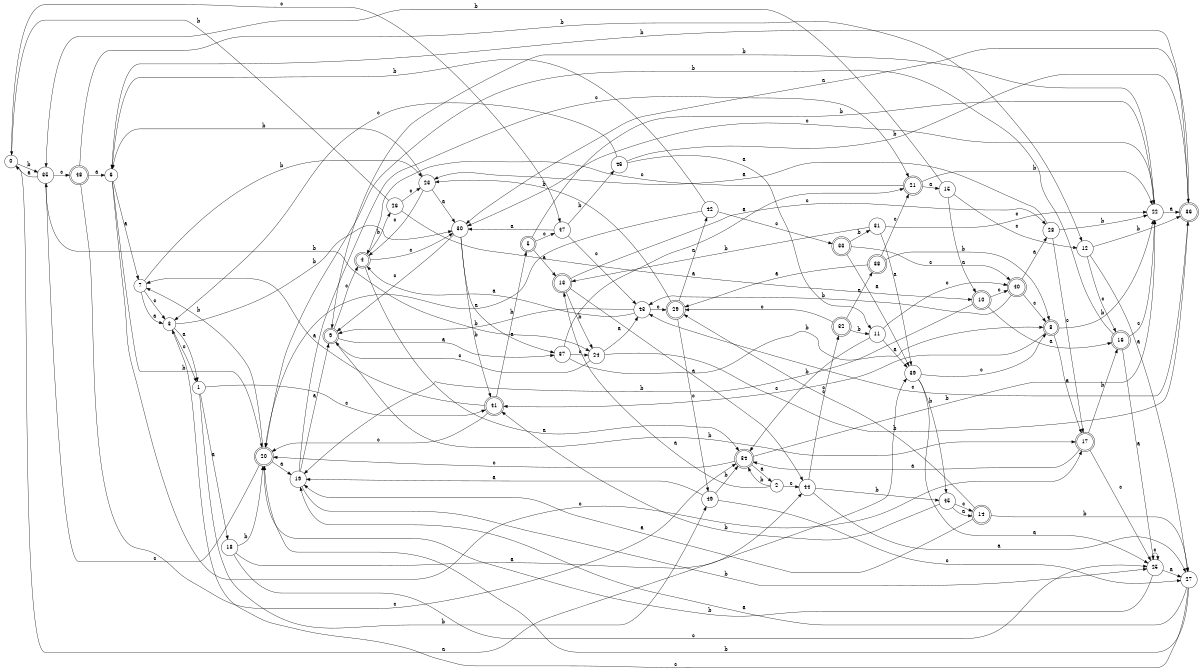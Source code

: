 digraph n40_2 {
__start0 [label="" shape="none"];

rankdir=LR;
size="8,5";

s0 [style="filled", color="black", fillcolor="white" shape="circle", label="0"];
s1 [style="filled", color="black", fillcolor="white" shape="circle", label="1"];
s2 [style="filled", color="black", fillcolor="white" shape="circle", label="2"];
s3 [style="filled", color="black", fillcolor="white" shape="circle", label="3"];
s4 [style="rounded,filled", color="black", fillcolor="white" shape="doublecircle", label="4"];
s5 [style="rounded,filled", color="black", fillcolor="white" shape="doublecircle", label="5"];
s6 [style="filled", color="black", fillcolor="white" shape="circle", label="6"];
s7 [style="filled", color="black", fillcolor="white" shape="circle", label="7"];
s8 [style="rounded,filled", color="black", fillcolor="white" shape="doublecircle", label="8"];
s9 [style="rounded,filled", color="black", fillcolor="white" shape="doublecircle", label="9"];
s10 [style="rounded,filled", color="black", fillcolor="white" shape="doublecircle", label="10"];
s11 [style="filled", color="black", fillcolor="white" shape="circle", label="11"];
s12 [style="filled", color="black", fillcolor="white" shape="circle", label="12"];
s13 [style="rounded,filled", color="black", fillcolor="white" shape="doublecircle", label="13"];
s14 [style="rounded,filled", color="black", fillcolor="white" shape="doublecircle", label="14"];
s15 [style="filled", color="black", fillcolor="white" shape="circle", label="15"];
s16 [style="rounded,filled", color="black", fillcolor="white" shape="doublecircle", label="16"];
s17 [style="rounded,filled", color="black", fillcolor="white" shape="doublecircle", label="17"];
s18 [style="filled", color="black", fillcolor="white" shape="circle", label="18"];
s19 [style="filled", color="black", fillcolor="white" shape="circle", label="19"];
s20 [style="rounded,filled", color="black", fillcolor="white" shape="doublecircle", label="20"];
s21 [style="rounded,filled", color="black", fillcolor="white" shape="doublecircle", label="21"];
s22 [style="filled", color="black", fillcolor="white" shape="circle", label="22"];
s23 [style="filled", color="black", fillcolor="white" shape="circle", label="23"];
s24 [style="filled", color="black", fillcolor="white" shape="circle", label="24"];
s25 [style="filled", color="black", fillcolor="white" shape="circle", label="25"];
s26 [style="filled", color="black", fillcolor="white" shape="circle", label="26"];
s27 [style="filled", color="black", fillcolor="white" shape="circle", label="27"];
s28 [style="filled", color="black", fillcolor="white" shape="circle", label="28"];
s29 [style="rounded,filled", color="black", fillcolor="white" shape="doublecircle", label="29"];
s30 [style="filled", color="black", fillcolor="white" shape="circle", label="30"];
s31 [style="filled", color="black", fillcolor="white" shape="circle", label="31"];
s32 [style="rounded,filled", color="black", fillcolor="white" shape="doublecircle", label="32"];
s33 [style="rounded,filled", color="black", fillcolor="white" shape="doublecircle", label="33"];
s34 [style="rounded,filled", color="black", fillcolor="white" shape="doublecircle", label="34"];
s35 [style="filled", color="black", fillcolor="white" shape="circle", label="35"];
s36 [style="rounded,filled", color="black", fillcolor="white" shape="doublecircle", label="36"];
s37 [style="filled", color="black", fillcolor="white" shape="circle", label="37"];
s38 [style="rounded,filled", color="black", fillcolor="white" shape="doublecircle", label="38"];
s39 [style="filled", color="black", fillcolor="white" shape="circle", label="39"];
s40 [style="rounded,filled", color="black", fillcolor="white" shape="doublecircle", label="40"];
s41 [style="rounded,filled", color="black", fillcolor="white" shape="doublecircle", label="41"];
s42 [style="filled", color="black", fillcolor="white" shape="circle", label="42"];
s43 [style="filled", color="black", fillcolor="white" shape="circle", label="43"];
s44 [style="filled", color="black", fillcolor="white" shape="circle", label="44"];
s45 [style="filled", color="black", fillcolor="white" shape="circle", label="45"];
s46 [style="filled", color="black", fillcolor="white" shape="circle", label="46"];
s47 [style="filled", color="black", fillcolor="white" shape="circle", label="47"];
s48 [style="rounded,filled", color="black", fillcolor="white" shape="doublecircle", label="48"];
s49 [style="filled", color="black", fillcolor="white" shape="circle", label="49"];
s0 -> s39 [label="a"];
s0 -> s35 [label="b"];
s0 -> s47 [label="c"];
s1 -> s18 [label="a"];
s1 -> s49 [label="b"];
s1 -> s41 [label="c"];
s2 -> s13 [label="a"];
s2 -> s34 [label="b"];
s2 -> s44 [label="c"];
s3 -> s1 [label="a"];
s3 -> s30 [label="b"];
s3 -> s1 [label="c"];
s4 -> s34 [label="a"];
s4 -> s26 [label="b"];
s4 -> s30 [label="c"];
s5 -> s13 [label="a"];
s5 -> s22 [label="b"];
s5 -> s47 [label="c"];
s6 -> s7 [label="a"];
s6 -> s20 [label="b"];
s6 -> s17 [label="c"];
s7 -> s3 [label="a"];
s7 -> s23 [label="b"];
s7 -> s3 [label="c"];
s8 -> s17 [label="a"];
s8 -> s22 [label="b"];
s8 -> s41 [label="c"];
s9 -> s37 [label="a"];
s9 -> s17 [label="b"];
s9 -> s4 [label="c"];
s10 -> s16 [label="a"];
s10 -> s19 [label="b"];
s10 -> s40 [label="c"];
s11 -> s39 [label="a"];
s11 -> s34 [label="b"];
s11 -> s40 [label="c"];
s12 -> s27 [label="a"];
s12 -> s36 [label="b"];
s12 -> s16 [label="c"];
s13 -> s44 [label="a"];
s13 -> s24 [label="b"];
s13 -> s28 [label="c"];
s14 -> s19 [label="a"];
s14 -> s27 [label="b"];
s14 -> s29 [label="c"];
s15 -> s10 [label="a"];
s15 -> s35 [label="b"];
s15 -> s12 [label="c"];
s16 -> s25 [label="a"];
s16 -> s20 [label="b"];
s16 -> s22 [label="c"];
s17 -> s34 [label="a"];
s17 -> s16 [label="b"];
s17 -> s25 [label="c"];
s18 -> s44 [label="a"];
s18 -> s20 [label="b"];
s18 -> s25 [label="c"];
s19 -> s9 [label="a"];
s19 -> s25 [label="b"];
s19 -> s21 [label="c"];
s20 -> s19 [label="a"];
s20 -> s7 [label="b"];
s20 -> s35 [label="c"];
s21 -> s15 [label="a"];
s21 -> s22 [label="b"];
s21 -> s4 [label="c"];
s22 -> s36 [label="a"];
s22 -> s9 [label="b"];
s22 -> s30 [label="c"];
s23 -> s30 [label="a"];
s23 -> s6 [label="b"];
s23 -> s4 [label="c"];
s24 -> s43 [label="a"];
s24 -> s36 [label="b"];
s24 -> s9 [label="c"];
s25 -> s27 [label="a"];
s25 -> s20 [label="b"];
s25 -> s25 [label="c"];
s26 -> s10 [label="a"];
s26 -> s0 [label="b"];
s26 -> s23 [label="c"];
s27 -> s19 [label="a"];
s27 -> s20 [label="b"];
s27 -> s3 [label="c"];
s28 -> s23 [label="a"];
s28 -> s22 [label="b"];
s28 -> s17 [label="c"];
s29 -> s42 [label="a"];
s29 -> s23 [label="b"];
s29 -> s49 [label="c"];
s30 -> s37 [label="a"];
s30 -> s41 [label="b"];
s30 -> s9 [label="c"];
s31 -> s39 [label="a"];
s31 -> s13 [label="b"];
s31 -> s22 [label="c"];
s32 -> s38 [label="a"];
s32 -> s11 [label="b"];
s32 -> s29 [label="c"];
s33 -> s39 [label="a"];
s33 -> s31 [label="b"];
s33 -> s40 [label="c"];
s34 -> s2 [label="a"];
s34 -> s22 [label="b"];
s34 -> s20 [label="c"];
s35 -> s0 [label="a"];
s35 -> s24 [label="b"];
s35 -> s48 [label="c"];
s36 -> s30 [label="a"];
s36 -> s6 [label="b"];
s36 -> s43 [label="c"];
s37 -> s21 [label="a"];
s37 -> s8 [label="b"];
s37 -> s24 [label="c"];
s38 -> s29 [label="a"];
s38 -> s8 [label="b"];
s38 -> s21 [label="c"];
s39 -> s25 [label="a"];
s39 -> s45 [label="b"];
s39 -> s8 [label="c"];
s40 -> s28 [label="a"];
s40 -> s43 [label="b"];
s40 -> s8 [label="c"];
s41 -> s7 [label="a"];
s41 -> s5 [label="b"];
s41 -> s20 [label="c"];
s42 -> s20 [label="a"];
s42 -> s6 [label="b"];
s42 -> s33 [label="c"];
s43 -> s4 [label="a"];
s43 -> s9 [label="b"];
s43 -> s29 [label="c"];
s44 -> s27 [label="a"];
s44 -> s45 [label="b"];
s44 -> s32 [label="c"];
s45 -> s14 [label="a"];
s45 -> s41 [label="b"];
s45 -> s14 [label="c"];
s46 -> s11 [label="a"];
s46 -> s36 [label="b"];
s46 -> s3 [label="c"];
s47 -> s30 [label="a"];
s47 -> s46 [label="b"];
s47 -> s43 [label="c"];
s48 -> s6 [label="a"];
s48 -> s12 [label="b"];
s48 -> s34 [label="c"];
s49 -> s19 [label="a"];
s49 -> s34 [label="b"];
s49 -> s27 [label="c"];

}